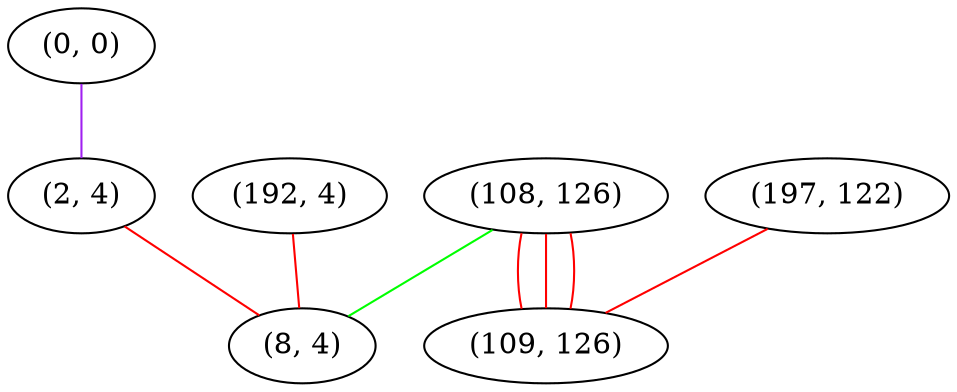 graph "" {
"(0, 0)";
"(197, 122)";
"(108, 126)";
"(192, 4)";
"(109, 126)";
"(2, 4)";
"(8, 4)";
"(0, 0)" -- "(2, 4)"  [color=purple, key=0, weight=4];
"(197, 122)" -- "(109, 126)"  [color=red, key=0, weight=1];
"(108, 126)" -- "(109, 126)"  [color=red, key=0, weight=1];
"(108, 126)" -- "(109, 126)"  [color=red, key=1, weight=1];
"(108, 126)" -- "(109, 126)"  [color=red, key=2, weight=1];
"(108, 126)" -- "(8, 4)"  [color=green, key=0, weight=2];
"(192, 4)" -- "(8, 4)"  [color=red, key=0, weight=1];
"(2, 4)" -- "(8, 4)"  [color=red, key=0, weight=1];
}
